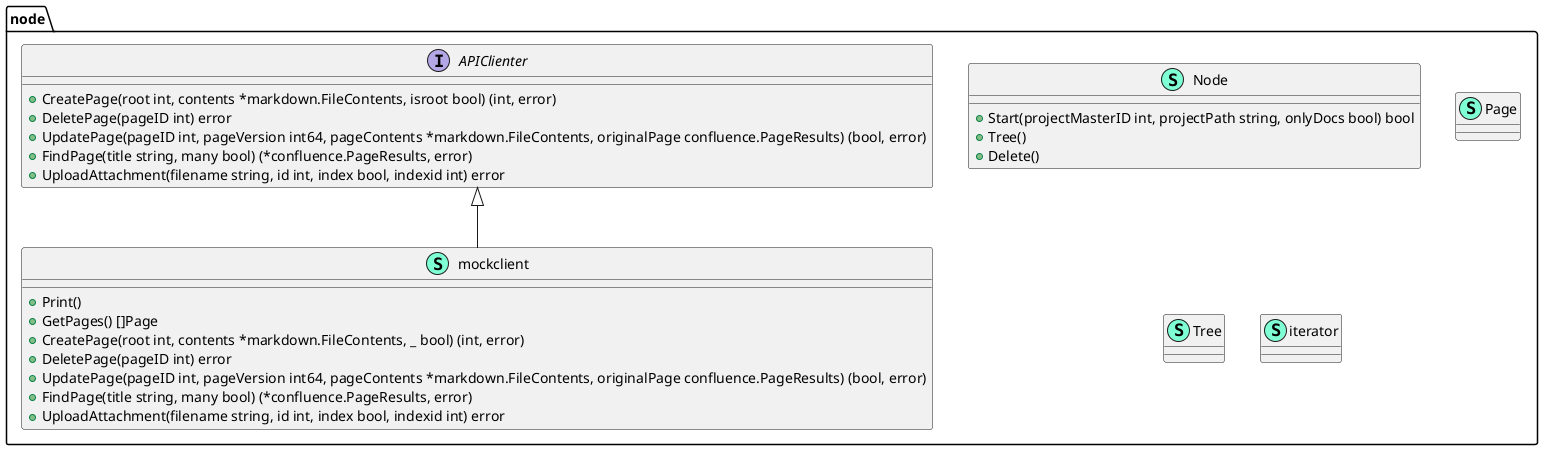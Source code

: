 @startuml
namespace node {
    interface APIClienter  {
        + CreatePage(root int, contents *markdown.FileContents, isroot bool) (int, error)
        + DeletePage(pageID int) error
        + UpdatePage(pageID int, pageVersion int64, pageContents *markdown.FileContents, originalPage confluence.PageResults) (bool, error)
        + FindPage(title string, many bool) (*confluence.PageResults, error)
        + UploadAttachment(filename string, id int, index bool, indexid int) error

    }
    class Node << (S,Aquamarine) >> {
        + Start(projectMasterID int, projectPath string, onlyDocs bool) bool
        + Tree() 
        + Delete() 

    }
    class Page << (S,Aquamarine) >> {
    }
    class Tree << (S,Aquamarine) >> {
    }
    class iterator << (S,Aquamarine) >> {
    }
    class mockclient << (S,Aquamarine) >> {
        + Print() 
        + GetPages() []Page
        + CreatePage(root int, contents *markdown.FileContents, _ bool) (int, error)
        + DeletePage(pageID int) error
        + UpdatePage(pageID int, pageVersion int64, pageContents *markdown.FileContents, originalPage confluence.PageResults) (bool, error)
        + FindPage(title string, many bool) (*confluence.PageResults, error)
        + UploadAttachment(filename string, id int, index bool, indexid int) error

    }
}

"node.APIClienter" <|-- "node.mockclient"

@enduml
